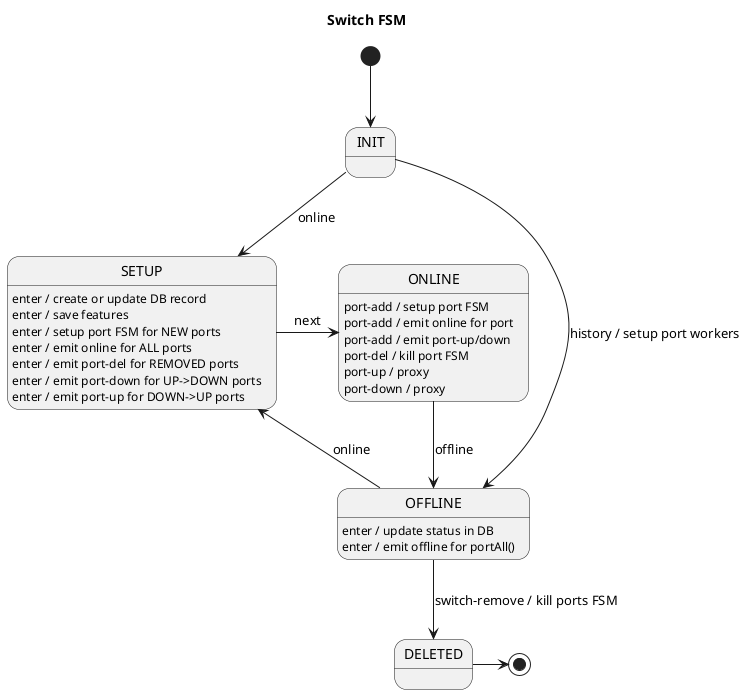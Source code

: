 Internal data:
* switchId
* list of portNumber+upState

Input signals:
* history
* online
* offline
* port-add
* port-del
* port-up
* port-down

Output signals:
* online
* offline
* setup-port
* remove-port
* port-up
* port-down

@startuml
title Switch FSM

[*] --> INIT

INIT --> OFFLINE : history / setup port workers
INIT --> SETUP : online

SETUP : enter / create or update DB record
SETUP : enter / save features
SETUP : enter / setup port FSM for NEW ports
SETUP : enter / emit online for ALL ports
SETUP : enter / emit port-del for REMOVED ports
SETUP : enter / emit port-down for UP->DOWN ports
SETUP : enter / emit port-up for DOWN->UP ports
SETUP -r-> ONLINE : next

ONLINE : port-add / setup port FSM
ONLINE : port-add / emit online for port
ONLINE : port-add / emit port-up/down
ONLINE : port-del / kill port FSM
ONLINE : port-up / proxy
ONLINE : port-down / proxy
ONLINE --> OFFLINE : offline

OFFLINE : enter / update status in DB
OFFLINE : enter / emit offline for portAll()
OFFLINE --> SETUP : online
OFFLINE --> DELETED: switch-remove / kill ports FSM
DELETED -> [*]

@enduml
